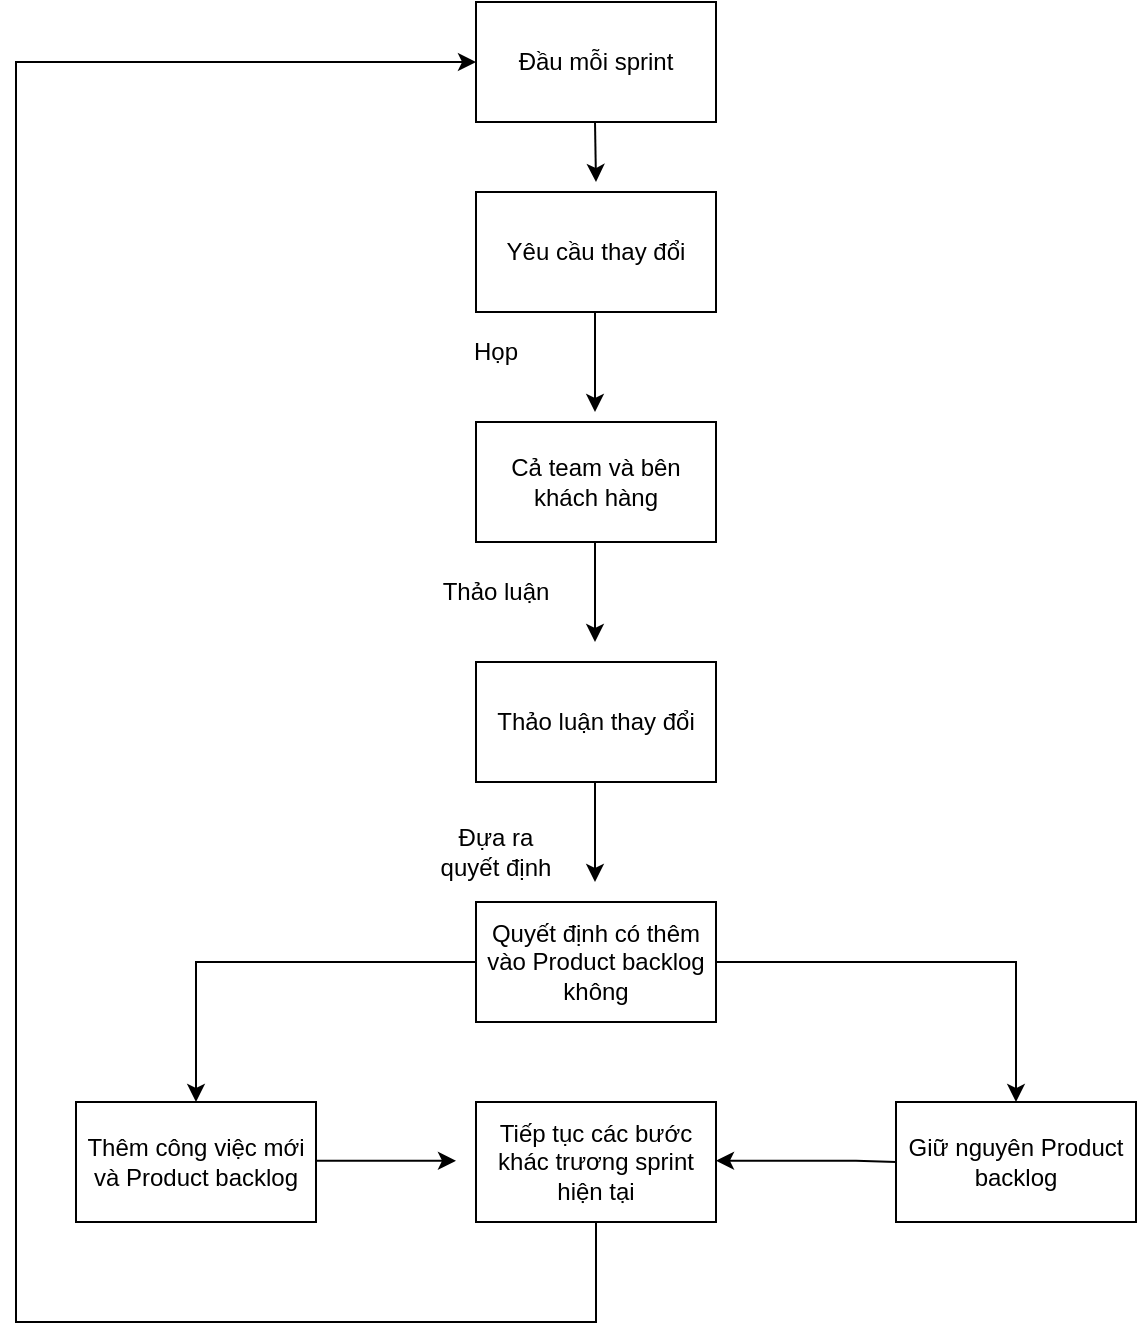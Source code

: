 <mxfile version="22.0.0" type="github">
  <diagram name="Trang-1" id="pFSfG1H5PuE5ibeNGNi8">
    <mxGraphModel dx="1613" dy="708" grid="1" gridSize="10" guides="1" tooltips="1" connect="1" arrows="1" fold="1" page="1" pageScale="1" pageWidth="827" pageHeight="1169" math="0" shadow="0">
      <root>
        <mxCell id="0" />
        <mxCell id="1" parent="0" />
        <mxCell id="a3TAxca7LJsQUZBVEakc-1" value="Yêu cầu thay đổi" style="rounded=0;whiteSpace=wrap;html=1;" vertex="1" parent="1">
          <mxGeometry x="310" y="115" width="120" height="60" as="geometry" />
        </mxCell>
        <mxCell id="a3TAxca7LJsQUZBVEakc-2" value="Họp" style="text;html=1;strokeColor=none;fillColor=none;align=center;verticalAlign=middle;whiteSpace=wrap;rounded=0;" vertex="1" parent="1">
          <mxGeometry x="290" y="180" width="60" height="30" as="geometry" />
        </mxCell>
        <mxCell id="a3TAxca7LJsQUZBVEakc-3" value="Đầu mỗi sprint" style="rounded=0;whiteSpace=wrap;html=1;" vertex="1" parent="1">
          <mxGeometry x="310" y="20" width="120" height="60" as="geometry" />
        </mxCell>
        <mxCell id="a3TAxca7LJsQUZBVEakc-4" value="Cả team và bên khách hàng" style="rounded=0;whiteSpace=wrap;html=1;" vertex="1" parent="1">
          <mxGeometry x="310" y="230" width="120" height="60" as="geometry" />
        </mxCell>
        <mxCell id="a3TAxca7LJsQUZBVEakc-7" value="Thảo luận thay đổi" style="rounded=0;whiteSpace=wrap;html=1;" vertex="1" parent="1">
          <mxGeometry x="310" y="350" width="120" height="60" as="geometry" />
        </mxCell>
        <mxCell id="a3TAxca7LJsQUZBVEakc-9" value="Quyết định có thêm vào Product backlog không" style="rounded=0;whiteSpace=wrap;html=1;" vertex="1" parent="1">
          <mxGeometry x="310" y="470" width="120" height="60" as="geometry" />
        </mxCell>
        <mxCell id="a3TAxca7LJsQUZBVEakc-11" value="" style="endArrow=classic;html=1;rounded=0;" edge="1" parent="1">
          <mxGeometry width="50" height="50" relative="1" as="geometry">
            <mxPoint x="369.5" y="410" as="sourcePoint" />
            <mxPoint x="369.5" y="460" as="targetPoint" />
          </mxGeometry>
        </mxCell>
        <mxCell id="a3TAxca7LJsQUZBVEakc-12" value="" style="endArrow=classic;html=1;rounded=0;" edge="1" parent="1">
          <mxGeometry width="50" height="50" relative="1" as="geometry">
            <mxPoint x="369.5" y="290" as="sourcePoint" />
            <mxPoint x="369.5" y="340" as="targetPoint" />
          </mxGeometry>
        </mxCell>
        <mxCell id="a3TAxca7LJsQUZBVEakc-13" value="" style="endArrow=classic;html=1;rounded=0;" edge="1" parent="1">
          <mxGeometry width="50" height="50" relative="1" as="geometry">
            <mxPoint x="369.5" y="175" as="sourcePoint" />
            <mxPoint x="369.5" y="225" as="targetPoint" />
          </mxGeometry>
        </mxCell>
        <mxCell id="a3TAxca7LJsQUZBVEakc-14" value="" style="endArrow=classic;html=1;rounded=0;" edge="1" parent="1">
          <mxGeometry width="50" height="50" relative="1" as="geometry">
            <mxPoint x="369.5" y="80" as="sourcePoint" />
            <mxPoint x="370" y="110" as="targetPoint" />
          </mxGeometry>
        </mxCell>
        <mxCell id="a3TAxca7LJsQUZBVEakc-15" value="Thảo luận" style="text;html=1;strokeColor=none;fillColor=none;align=center;verticalAlign=middle;whiteSpace=wrap;rounded=0;" vertex="1" parent="1">
          <mxGeometry x="290" y="300" width="60" height="30" as="geometry" />
        </mxCell>
        <mxCell id="a3TAxca7LJsQUZBVEakc-16" value="Đựa ra quyết định" style="text;html=1;strokeColor=none;fillColor=none;align=center;verticalAlign=middle;whiteSpace=wrap;rounded=0;" vertex="1" parent="1">
          <mxGeometry x="290" y="430" width="60" height="30" as="geometry" />
        </mxCell>
        <mxCell id="a3TAxca7LJsQUZBVEakc-18" value="" style="endArrow=classic;html=1;rounded=0;" edge="1" parent="1">
          <mxGeometry width="50" height="50" relative="1" as="geometry">
            <mxPoint x="310" y="500" as="sourcePoint" />
            <mxPoint x="170" y="570" as="targetPoint" />
            <Array as="points">
              <mxPoint x="170" y="500" />
            </Array>
          </mxGeometry>
        </mxCell>
        <mxCell id="a3TAxca7LJsQUZBVEakc-19" value="Thêm công việc mới và Product backlog" style="rounded=0;whiteSpace=wrap;html=1;" vertex="1" parent="1">
          <mxGeometry x="110" y="570" width="120" height="60" as="geometry" />
        </mxCell>
        <mxCell id="a3TAxca7LJsQUZBVEakc-20" value="Giữ nguyên Product backlog" style="rounded=0;whiteSpace=wrap;html=1;" vertex="1" parent="1">
          <mxGeometry x="520" y="570" width="120" height="60" as="geometry" />
        </mxCell>
        <mxCell id="a3TAxca7LJsQUZBVEakc-21" value="" style="endArrow=classic;html=1;rounded=0;entryX=0.5;entryY=0;entryDx=0;entryDy=0;" edge="1" parent="1" target="a3TAxca7LJsQUZBVEakc-20">
          <mxGeometry width="50" height="50" relative="1" as="geometry">
            <mxPoint x="430" y="500" as="sourcePoint" />
            <mxPoint x="580" y="550" as="targetPoint" />
            <Array as="points">
              <mxPoint x="580" y="500" />
            </Array>
          </mxGeometry>
        </mxCell>
        <mxCell id="a3TAxca7LJsQUZBVEakc-22" value="Tiếp tục các bước khác trương sprint hiện tại" style="rounded=0;whiteSpace=wrap;html=1;" vertex="1" parent="1">
          <mxGeometry x="310" y="570" width="120" height="60" as="geometry" />
        </mxCell>
        <mxCell id="a3TAxca7LJsQUZBVEakc-23" value="" style="endArrow=classic;html=1;rounded=0;" edge="1" parent="1">
          <mxGeometry width="50" height="50" relative="1" as="geometry">
            <mxPoint x="230" y="599.38" as="sourcePoint" />
            <mxPoint x="300" y="599.38" as="targetPoint" />
          </mxGeometry>
        </mxCell>
        <mxCell id="a3TAxca7LJsQUZBVEakc-24" value="" style="endArrow=classic;html=1;rounded=0;" edge="1" parent="1">
          <mxGeometry width="50" height="50" relative="1" as="geometry">
            <mxPoint x="520" y="600" as="sourcePoint" />
            <mxPoint x="430" y="599.38" as="targetPoint" />
            <Array as="points">
              <mxPoint x="500" y="599.38" />
            </Array>
          </mxGeometry>
        </mxCell>
        <mxCell id="a3TAxca7LJsQUZBVEakc-25" value="" style="endArrow=classic;html=1;rounded=0;entryX=0;entryY=0.5;entryDx=0;entryDy=0;" edge="1" parent="1" target="a3TAxca7LJsQUZBVEakc-3">
          <mxGeometry width="50" height="50" relative="1" as="geometry">
            <mxPoint x="370" y="630" as="sourcePoint" />
            <mxPoint x="270" y="60" as="targetPoint" />
            <Array as="points">
              <mxPoint x="370" y="680" />
              <mxPoint x="80" y="680" />
              <mxPoint x="80" y="50" />
            </Array>
          </mxGeometry>
        </mxCell>
      </root>
    </mxGraphModel>
  </diagram>
</mxfile>
